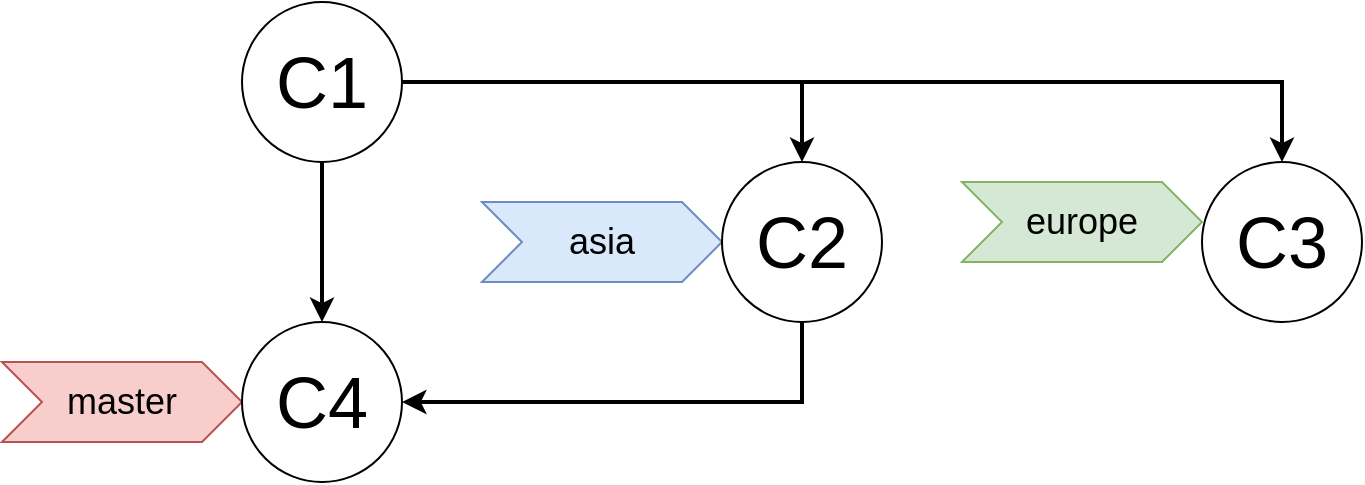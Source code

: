 <mxfile version="13.2.2" type="device"><diagram id="WzufiDGnhvW4TQ0k3ZBI" name="Page-1"><mxGraphModel dx="970" dy="388" grid="1" gridSize="10" guides="1" tooltips="1" connect="1" arrows="1" fold="1" page="1" pageScale="1" pageWidth="850" pageHeight="1100" math="0" shadow="0"><root><mxCell id="0"/><mxCell id="1" parent="0"/><mxCell id="imhhyrf2x69rCz1itXHQ-8" style="edgeStyle=orthogonalEdgeStyle;rounded=0;orthogonalLoop=1;jettySize=auto;html=1;strokeWidth=2;" edge="1" parent="1" source="kvQ45T-n1SiHDOKxgNzX-1" target="imhhyrf2x69rCz1itXHQ-2"><mxGeometry relative="1" as="geometry"><Array as="points"><mxPoint x="1080" y="120"/></Array></mxGeometry></mxCell><mxCell id="imhhyrf2x69rCz1itXHQ-12" style="edgeStyle=orthogonalEdgeStyle;rounded=0;orthogonalLoop=1;jettySize=auto;html=1;entryX=0.5;entryY=0;entryDx=0;entryDy=0;strokeWidth=2;" edge="1" parent="1" source="kvQ45T-n1SiHDOKxgNzX-1" target="imhhyrf2x69rCz1itXHQ-1"><mxGeometry relative="1" as="geometry"><Array as="points"><mxPoint x="600" y="120"/><mxPoint x="680" y="120"/></Array></mxGeometry></mxCell><mxCell id="imhhyrf2x69rCz1itXHQ-19" style="edgeStyle=orthogonalEdgeStyle;rounded=0;orthogonalLoop=1;jettySize=auto;html=1;entryX=0.5;entryY=0;entryDx=0;entryDy=0;strokeWidth=2;" edge="1" parent="1" source="kvQ45T-n1SiHDOKxgNzX-1" target="imhhyrf2x69rCz1itXHQ-16"><mxGeometry relative="1" as="geometry"/></mxCell><mxCell id="kvQ45T-n1SiHDOKxgNzX-1" value="&lt;font style=&quot;font-size: 36px&quot;&gt;C1&lt;/font&gt;" style="ellipse;whiteSpace=wrap;html=1;" parent="1" vertex="1"><mxGeometry x="560" y="80" width="80" height="80" as="geometry"/></mxCell><mxCell id="I2TnzcU21kmRjL-8MpAb-1" value="&lt;font style=&quot;font-size: 18px&quot;&gt;europe&lt;/font&gt;" style="shape=step;perimeter=stepPerimeter;whiteSpace=wrap;html=1;fixedSize=1;fillColor=#d5e8d4;strokeColor=#82b366;rotation=0;" parent="1" vertex="1"><mxGeometry x="920" y="170" width="120" height="40" as="geometry"/></mxCell><mxCell id="I2TnzcU21kmRjL-8MpAb-2" value="&lt;font style=&quot;font-size: 18px&quot;&gt;master&lt;/font&gt;" style="shape=step;perimeter=stepPerimeter;whiteSpace=wrap;html=1;fixedSize=1;fillColor=#f8cecc;strokeColor=#b85450;" parent="1" vertex="1"><mxGeometry x="440" y="260" width="120" height="40" as="geometry"/></mxCell><mxCell id="I2TnzcU21kmRjL-8MpAb-3" value="&lt;font style=&quot;font-size: 18px&quot;&gt;asia&lt;/font&gt;" style="shape=step;perimeter=stepPerimeter;whiteSpace=wrap;html=1;fixedSize=1;fillColor=#dae8fc;strokeColor=#6c8ebf;" parent="1" vertex="1"><mxGeometry x="680" y="180" width="120" height="40" as="geometry"/></mxCell><mxCell id="imhhyrf2x69rCz1itXHQ-18" style="edgeStyle=orthogonalEdgeStyle;rounded=0;orthogonalLoop=1;jettySize=auto;html=1;entryX=1;entryY=0.5;entryDx=0;entryDy=0;strokeWidth=2;exitX=0.5;exitY=1;exitDx=0;exitDy=0;" edge="1" parent="1" source="imhhyrf2x69rCz1itXHQ-1" target="imhhyrf2x69rCz1itXHQ-16"><mxGeometry relative="1" as="geometry"/></mxCell><mxCell id="imhhyrf2x69rCz1itXHQ-1" value="&lt;font style=&quot;font-size: 36px&quot;&gt;C2&lt;/font&gt;" style="ellipse;whiteSpace=wrap;html=1;" vertex="1" parent="1"><mxGeometry x="800" y="160" width="80" height="80" as="geometry"/></mxCell><mxCell id="imhhyrf2x69rCz1itXHQ-2" value="&lt;font style=&quot;font-size: 36px&quot;&gt;C3&lt;/font&gt;" style="ellipse;whiteSpace=wrap;html=1;" vertex="1" parent="1"><mxGeometry x="1040" y="160" width="80" height="80" as="geometry"/></mxCell><mxCell id="imhhyrf2x69rCz1itXHQ-16" value="&lt;font style=&quot;font-size: 36px&quot;&gt;C4&lt;/font&gt;" style="ellipse;whiteSpace=wrap;html=1;" vertex="1" parent="1"><mxGeometry x="560" y="240" width="80" height="80" as="geometry"/></mxCell></root></mxGraphModel></diagram></mxfile>